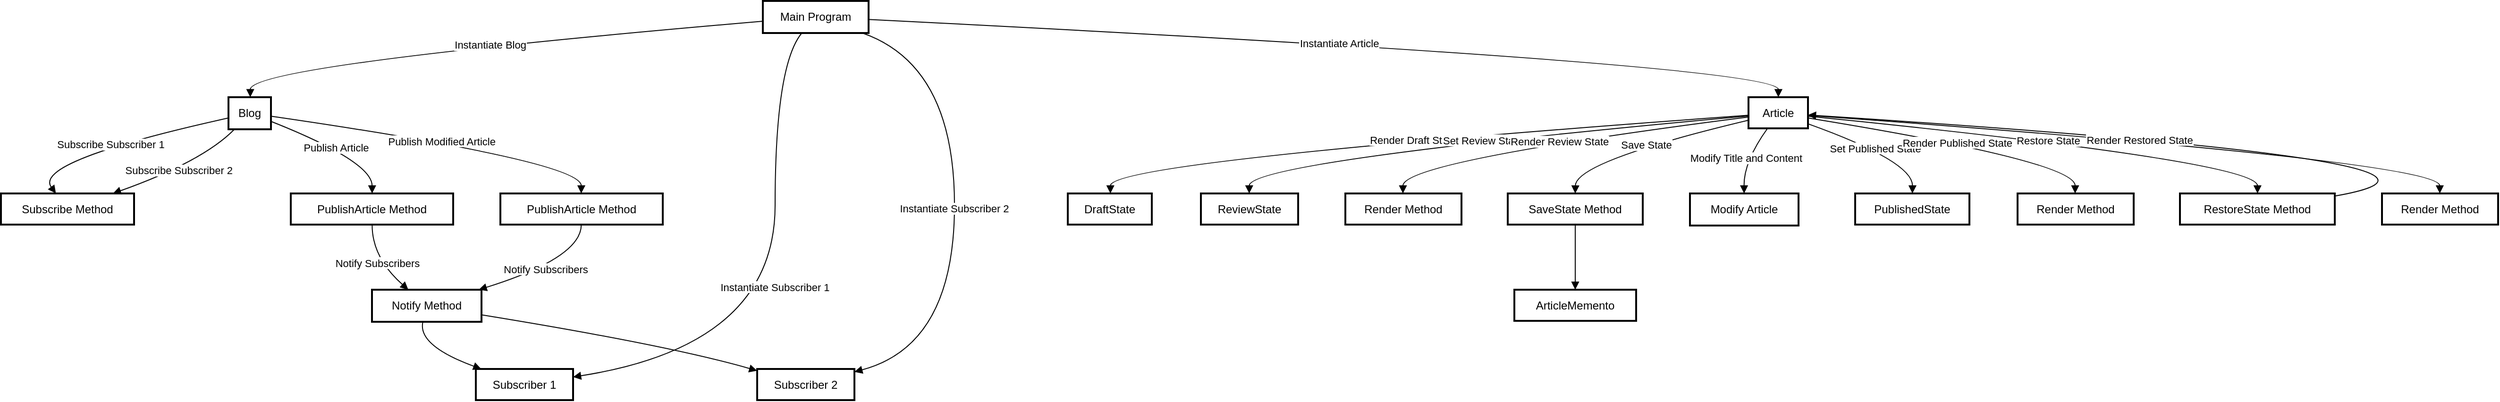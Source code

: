 <mxfile version="24.4.9" type="device">
  <diagram name="Page-1" id="fiW-tcFKX4AMrp-s7L6o">
    <mxGraphModel dx="1235" dy="633" grid="1" gridSize="10" guides="1" tooltips="1" connect="1" arrows="1" fold="1" page="1" pageScale="1" pageWidth="850" pageHeight="1100" math="0" shadow="0">
      <root>
        <mxCell id="0" />
        <mxCell id="1" parent="0" />
        <mxCell id="IHjpEYlifQd_e3KRRxIf-1" value="Main Program" style="whiteSpace=wrap;strokeWidth=2;" vertex="1" parent="1">
          <mxGeometry x="827" y="200" width="112" height="34" as="geometry" />
        </mxCell>
        <mxCell id="IHjpEYlifQd_e3KRRxIf-2" value="Blog" style="whiteSpace=wrap;strokeWidth=2;" vertex="1" parent="1">
          <mxGeometry x="261" y="302" width="45" height="34" as="geometry" />
        </mxCell>
        <mxCell id="IHjpEYlifQd_e3KRRxIf-3" value="Subscriber 1" style="whiteSpace=wrap;strokeWidth=2;" vertex="1" parent="1">
          <mxGeometry x="523" y="590" width="103" height="33" as="geometry" />
        </mxCell>
        <mxCell id="IHjpEYlifQd_e3KRRxIf-4" value="Subscriber 2" style="whiteSpace=wrap;strokeWidth=2;" vertex="1" parent="1">
          <mxGeometry x="821" y="590" width="103" height="33" as="geometry" />
        </mxCell>
        <mxCell id="IHjpEYlifQd_e3KRRxIf-5" value="Subscribe Method" style="whiteSpace=wrap;strokeWidth=2;" vertex="1" parent="1">
          <mxGeometry x="20" y="404" width="141" height="33" as="geometry" />
        </mxCell>
        <mxCell id="IHjpEYlifQd_e3KRRxIf-6" value="Article" style="whiteSpace=wrap;strokeWidth=2;" vertex="1" parent="1">
          <mxGeometry x="1871" y="302" width="63" height="33" as="geometry" />
        </mxCell>
        <mxCell id="IHjpEYlifQd_e3KRRxIf-7" value="DraftState" style="whiteSpace=wrap;strokeWidth=2;" vertex="1" parent="1">
          <mxGeometry x="1150" y="404" width="89" height="33" as="geometry" />
        </mxCell>
        <mxCell id="IHjpEYlifQd_e3KRRxIf-8" value="PublishArticle Method" style="whiteSpace=wrap;strokeWidth=2;" vertex="1" parent="1">
          <mxGeometry x="327" y="404" width="172" height="33" as="geometry" />
        </mxCell>
        <mxCell id="IHjpEYlifQd_e3KRRxIf-9" value="Notify Method" style="whiteSpace=wrap;strokeWidth=2;" vertex="1" parent="1">
          <mxGeometry x="413" y="506" width="116" height="34" as="geometry" />
        </mxCell>
        <mxCell id="IHjpEYlifQd_e3KRRxIf-10" value="ReviewState" style="whiteSpace=wrap;strokeWidth=2;" vertex="1" parent="1">
          <mxGeometry x="1291" y="404" width="103" height="33" as="geometry" />
        </mxCell>
        <mxCell id="IHjpEYlifQd_e3KRRxIf-11" value="Render Method" style="whiteSpace=wrap;strokeWidth=2;" vertex="1" parent="1">
          <mxGeometry x="1444" y="404" width="123" height="33" as="geometry" />
        </mxCell>
        <mxCell id="IHjpEYlifQd_e3KRRxIf-12" value="SaveState Method" style="whiteSpace=wrap;strokeWidth=2;" vertex="1" parent="1">
          <mxGeometry x="1616" y="404" width="143" height="33" as="geometry" />
        </mxCell>
        <mxCell id="IHjpEYlifQd_e3KRRxIf-13" value="ArticleMemento" style="whiteSpace=wrap;strokeWidth=2;" vertex="1" parent="1">
          <mxGeometry x="1623" y="506" width="129" height="33" as="geometry" />
        </mxCell>
        <mxCell id="IHjpEYlifQd_e3KRRxIf-14" value="Modify Article" style="whiteSpace=wrap;strokeWidth=2;" vertex="1" parent="1">
          <mxGeometry x="1809" y="404" width="115" height="34" as="geometry" />
        </mxCell>
        <mxCell id="IHjpEYlifQd_e3KRRxIf-15" value="PublishedState" style="whiteSpace=wrap;strokeWidth=2;" vertex="1" parent="1">
          <mxGeometry x="1984" y="404" width="121" height="33" as="geometry" />
        </mxCell>
        <mxCell id="IHjpEYlifQd_e3KRRxIf-16" value="Render Method" style="whiteSpace=wrap;strokeWidth=2;" vertex="1" parent="1">
          <mxGeometry x="2156" y="404" width="123" height="33" as="geometry" />
        </mxCell>
        <mxCell id="IHjpEYlifQd_e3KRRxIf-17" value="RestoreState Method" style="whiteSpace=wrap;strokeWidth=2;" vertex="1" parent="1">
          <mxGeometry x="2328" y="404" width="164" height="33" as="geometry" />
        </mxCell>
        <mxCell id="IHjpEYlifQd_e3KRRxIf-18" value="Render Method" style="whiteSpace=wrap;strokeWidth=2;" vertex="1" parent="1">
          <mxGeometry x="2542" y="404" width="123" height="33" as="geometry" />
        </mxCell>
        <mxCell id="IHjpEYlifQd_e3KRRxIf-19" value="PublishArticle Method" style="whiteSpace=wrap;strokeWidth=2;" vertex="1" parent="1">
          <mxGeometry x="549" y="404" width="172" height="33" as="geometry" />
        </mxCell>
        <mxCell id="IHjpEYlifQd_e3KRRxIf-20" value="Instantiate Blog" style="curved=1;startArrow=none;endArrow=block;exitX=-0.003;exitY=0.634;entryX=0.513;entryY=0.004;rounded=0;" edge="1" parent="1" source="IHjpEYlifQd_e3KRRxIf-1" target="IHjpEYlifQd_e3KRRxIf-2">
          <mxGeometry relative="1" as="geometry">
            <Array as="points">
              <mxPoint x="284" y="268" />
            </Array>
          </mxGeometry>
        </mxCell>
        <mxCell id="IHjpEYlifQd_e3KRRxIf-21" value="Instantiate Subscriber 1" style="curved=1;startArrow=none;endArrow=block;exitX=0.372;exitY=0.987;entryX=0.992;entryY=0.262;rounded=0;" edge="1" parent="1" source="IHjpEYlifQd_e3KRRxIf-1" target="IHjpEYlifQd_e3KRRxIf-3">
          <mxGeometry relative="1" as="geometry">
            <Array as="points">
              <mxPoint x="840" y="268" />
              <mxPoint x="840" y="565" />
            </Array>
          </mxGeometry>
        </mxCell>
        <mxCell id="IHjpEYlifQd_e3KRRxIf-22" value="Instantiate Subscriber 2" style="curved=1;startArrow=none;endArrow=block;exitX=0.93;exitY=0.987;entryX=0.998;entryY=0.095;rounded=0;" edge="1" parent="1" source="IHjpEYlifQd_e3KRRxIf-1" target="IHjpEYlifQd_e3KRRxIf-4">
          <mxGeometry relative="1" as="geometry">
            <Array as="points">
              <mxPoint x="1030" y="268" />
              <mxPoint x="1030" y="565" />
            </Array>
          </mxGeometry>
        </mxCell>
        <mxCell id="IHjpEYlifQd_e3KRRxIf-23" value="Subscribe Subscriber 1" style="curved=1;startArrow=none;endArrow=block;exitX=0.009;exitY=0.645;entryX=0.415;entryY=0.011;rounded=0;" edge="1" parent="1" source="IHjpEYlifQd_e3KRRxIf-2" target="IHjpEYlifQd_e3KRRxIf-5">
          <mxGeometry relative="1" as="geometry">
            <Array as="points">
              <mxPoint x="53" y="370" />
            </Array>
          </mxGeometry>
        </mxCell>
        <mxCell id="IHjpEYlifQd_e3KRRxIf-24" value="Subscribe Subscriber 2" style="curved=1;startArrow=none;endArrow=block;exitX=0.147;exitY=0.991;entryX=0.834;entryY=0.011;rounded=0;" edge="1" parent="1" source="IHjpEYlifQd_e3KRRxIf-2" target="IHjpEYlifQd_e3KRRxIf-5">
          <mxGeometry relative="1" as="geometry">
            <Array as="points">
              <mxPoint x="234" y="370" />
            </Array>
          </mxGeometry>
        </mxCell>
        <mxCell id="IHjpEYlifQd_e3KRRxIf-25" value="Instantiate Article" style="curved=1;startArrow=none;endArrow=block;exitX=0.995;exitY=0.576;entryX=0.502;entryY=0.007;rounded=0;" edge="1" parent="1" source="IHjpEYlifQd_e3KRRxIf-1" target="IHjpEYlifQd_e3KRRxIf-6">
          <mxGeometry relative="1" as="geometry">
            <Array as="points">
              <mxPoint x="1903" y="268" />
            </Array>
          </mxGeometry>
        </mxCell>
        <mxCell id="IHjpEYlifQd_e3KRRxIf-26" value="Render Draft State" style="curved=1;startArrow=none;endArrow=block;exitX=0.002;exitY=0.581;entryX=0.507;entryY=0.011;rounded=0;" edge="1" parent="1" source="IHjpEYlifQd_e3KRRxIf-6" target="IHjpEYlifQd_e3KRRxIf-7">
          <mxGeometry relative="1" as="geometry">
            <Array as="points">
              <mxPoint x="1195" y="370" />
            </Array>
          </mxGeometry>
        </mxCell>
        <mxCell id="IHjpEYlifQd_e3KRRxIf-27" value="Publish Article" style="curved=1;startArrow=none;endArrow=block;exitX=1.017;exitY=0.762;entryX=0.501;entryY=0.011;rounded=0;" edge="1" parent="1" source="IHjpEYlifQd_e3KRRxIf-2" target="IHjpEYlifQd_e3KRRxIf-8">
          <mxGeometry relative="1" as="geometry">
            <Array as="points">
              <mxPoint x="413" y="370" />
            </Array>
          </mxGeometry>
        </mxCell>
        <mxCell id="IHjpEYlifQd_e3KRRxIf-28" value="Notify Subscribers" style="curved=1;startArrow=none;endArrow=block;exitX=0.501;exitY=1.023;entryX=0.336;entryY=0.012;rounded=0;" edge="1" parent="1" source="IHjpEYlifQd_e3KRRxIf-8" target="IHjpEYlifQd_e3KRRxIf-9">
          <mxGeometry relative="1" as="geometry">
            <Array as="points">
              <mxPoint x="413" y="472" />
            </Array>
          </mxGeometry>
        </mxCell>
        <mxCell id="IHjpEYlifQd_e3KRRxIf-29" value="" style="curved=1;startArrow=none;endArrow=block;exitX=0.465;exitY=0.999;entryX=0.055;entryY=-0.001;rounded=0;" edge="1" parent="1" source="IHjpEYlifQd_e3KRRxIf-9" target="IHjpEYlifQd_e3KRRxIf-3">
          <mxGeometry relative="1" as="geometry">
            <Array as="points">
              <mxPoint x="461" y="565" />
            </Array>
          </mxGeometry>
        </mxCell>
        <mxCell id="IHjpEYlifQd_e3KRRxIf-30" value="" style="curved=1;startArrow=none;endArrow=block;exitX=1.0;exitY=0.783;entryX=0.002;entryY=0.058;rounded=0;" edge="1" parent="1" source="IHjpEYlifQd_e3KRRxIf-9" target="IHjpEYlifQd_e3KRRxIf-4">
          <mxGeometry relative="1" as="geometry">
            <Array as="points">
              <mxPoint x="728" y="565" />
            </Array>
          </mxGeometry>
        </mxCell>
        <mxCell id="IHjpEYlifQd_e3KRRxIf-31" value="Set Review State" style="curved=1;startArrow=none;endArrow=block;exitX=0.002;exitY=0.6;entryX=0.497;entryY=0.011;rounded=0;" edge="1" parent="1" source="IHjpEYlifQd_e3KRRxIf-6" target="IHjpEYlifQd_e3KRRxIf-10">
          <mxGeometry relative="1" as="geometry">
            <Array as="points">
              <mxPoint x="1342" y="370" />
            </Array>
          </mxGeometry>
        </mxCell>
        <mxCell id="IHjpEYlifQd_e3KRRxIf-32" value="Render Review State" style="curved=1;startArrow=none;endArrow=block;exitX=0.002;exitY=0.635;entryX=0.496;entryY=0.011;rounded=0;" edge="1" parent="1" source="IHjpEYlifQd_e3KRRxIf-6" target="IHjpEYlifQd_e3KRRxIf-11">
          <mxGeometry relative="1" as="geometry">
            <Array as="points">
              <mxPoint x="1505" y="370" />
            </Array>
          </mxGeometry>
        </mxCell>
        <mxCell id="IHjpEYlifQd_e3KRRxIf-33" value="Save State" style="curved=1;startArrow=none;endArrow=block;exitX=0.002;exitY=0.739;entryX=0.5;entryY=0.011;rounded=0;" edge="1" parent="1" source="IHjpEYlifQd_e3KRRxIf-6" target="IHjpEYlifQd_e3KRRxIf-12">
          <mxGeometry relative="1" as="geometry">
            <Array as="points">
              <mxPoint x="1688" y="370" />
            </Array>
          </mxGeometry>
        </mxCell>
        <mxCell id="IHjpEYlifQd_e3KRRxIf-34" value="" style="curved=1;startArrow=none;endArrow=block;exitX=0.5;exitY=1.023;entryX=0.5;entryY=0.015;rounded=0;" edge="1" parent="1" source="IHjpEYlifQd_e3KRRxIf-12" target="IHjpEYlifQd_e3KRRxIf-13">
          <mxGeometry relative="1" as="geometry">
            <Array as="points" />
          </mxGeometry>
        </mxCell>
        <mxCell id="IHjpEYlifQd_e3KRRxIf-35" value="Modify Title and Content" style="curved=1;startArrow=none;endArrow=block;exitX=0.314;exitY=1.019;entryX=0.499;entryY=0.008;rounded=0;" edge="1" parent="1" source="IHjpEYlifQd_e3KRRxIf-6" target="IHjpEYlifQd_e3KRRxIf-14">
          <mxGeometry relative="1" as="geometry">
            <Array as="points">
              <mxPoint x="1866" y="370" />
            </Array>
          </mxGeometry>
        </mxCell>
        <mxCell id="IHjpEYlifQd_e3KRRxIf-36" value="Set Published State" style="curved=1;startArrow=none;endArrow=block;exitX=1.001;exitY=0.855;entryX=0.501;entryY=0.011;rounded=0;" edge="1" parent="1" source="IHjpEYlifQd_e3KRRxIf-6" target="IHjpEYlifQd_e3KRRxIf-15">
          <mxGeometry relative="1" as="geometry">
            <Array as="points">
              <mxPoint x="2045" y="370" />
            </Array>
          </mxGeometry>
        </mxCell>
        <mxCell id="IHjpEYlifQd_e3KRRxIf-37" value="Render Published State" style="curved=1;startArrow=none;endArrow=block;exitX=1.001;exitY=0.668;entryX=0.496;entryY=0.011;rounded=0;" edge="1" parent="1" source="IHjpEYlifQd_e3KRRxIf-6" target="IHjpEYlifQd_e3KRRxIf-16">
          <mxGeometry relative="1" as="geometry">
            <Array as="points">
              <mxPoint x="2217" y="370" />
            </Array>
          </mxGeometry>
        </mxCell>
        <mxCell id="IHjpEYlifQd_e3KRRxIf-38" value="Restore State" style="curved=1;startArrow=none;endArrow=block;exitX=1.001;exitY=0.609;entryX=0.501;entryY=0.011;rounded=0;" edge="1" parent="1" source="IHjpEYlifQd_e3KRRxIf-6" target="IHjpEYlifQd_e3KRRxIf-17">
          <mxGeometry relative="1" as="geometry">
            <Array as="points">
              <mxPoint x="2410" y="370" />
            </Array>
          </mxGeometry>
        </mxCell>
        <mxCell id="IHjpEYlifQd_e3KRRxIf-39" value="" style="curved=1;startArrow=none;endArrow=block;exitX=1.0;exitY=0.084;entryX=1.001;entryY=0.573;rounded=0;" edge="1" parent="1" source="IHjpEYlifQd_e3KRRxIf-17" target="IHjpEYlifQd_e3KRRxIf-6">
          <mxGeometry relative="1" as="geometry">
            <Array as="points">
              <mxPoint x="2703" y="370" />
            </Array>
          </mxGeometry>
        </mxCell>
        <mxCell id="IHjpEYlifQd_e3KRRxIf-40" value="Render Restored State" style="curved=1;startArrow=none;endArrow=block;exitX=1.001;exitY=0.582;entryX=0.498;entryY=0.011;rounded=0;" edge="1" parent="1" source="IHjpEYlifQd_e3KRRxIf-6" target="IHjpEYlifQd_e3KRRxIf-18">
          <mxGeometry relative="1" as="geometry">
            <Array as="points">
              <mxPoint x="2603" y="370" />
            </Array>
          </mxGeometry>
        </mxCell>
        <mxCell id="IHjpEYlifQd_e3KRRxIf-41" value="Publish Modified Article" style="curved=1;startArrow=none;endArrow=block;exitX=1.017;exitY=0.595;entryX=0.498;entryY=0.011;rounded=0;" edge="1" parent="1" source="IHjpEYlifQd_e3KRRxIf-2" target="IHjpEYlifQd_e3KRRxIf-19">
          <mxGeometry relative="1" as="geometry">
            <Array as="points">
              <mxPoint x="635" y="370" />
            </Array>
          </mxGeometry>
        </mxCell>
        <mxCell id="IHjpEYlifQd_e3KRRxIf-42" value="Notify Subscribers" style="curved=1;startArrow=none;endArrow=block;exitX=0.498;exitY=1.023;entryX=0.964;entryY=0.012;rounded=0;" edge="1" parent="1" source="IHjpEYlifQd_e3KRRxIf-19" target="IHjpEYlifQd_e3KRRxIf-9">
          <mxGeometry relative="1" as="geometry">
            <Array as="points">
              <mxPoint x="635" y="472" />
            </Array>
          </mxGeometry>
        </mxCell>
      </root>
    </mxGraphModel>
  </diagram>
</mxfile>
